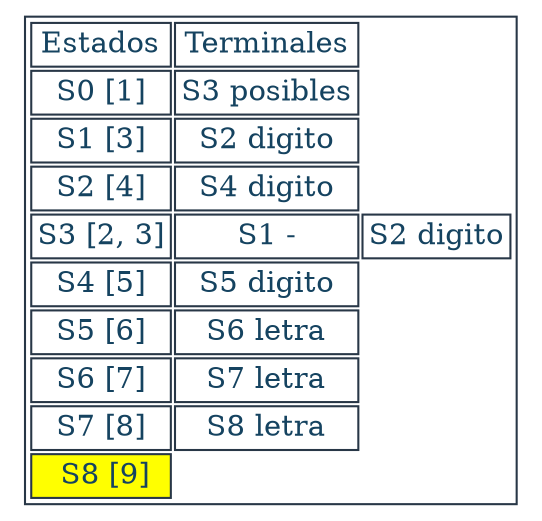 digraph T {
aHtmlTable [
   shape=plaintext
   color="#283747" fontcolor="#154360" label=<

   <table border='1' cellborder='1'>
   <tr>
      <td>Estados</td>
      <td>Terminales</td>
   </tr><tr><td>S0 [1]</td><td>S3 posibles</td></tr><tr><td>S1 [3]</td><td>S2 digito</td></tr><tr><td>S2 [4]</td><td>S4 digito</td></tr><tr><td>S3 [2, 3]</td><td>S1 -</td><td>S2 digito</td></tr><tr><td>S4 [5]</td><td>S5 digito</td></tr><tr><td>S5 [6]</td><td>S6 letra</td></tr><tr><td>S6 [7]</td><td>S7 letra</td></tr><tr><td>S7 [8]</td><td>S8 letra</td></tr><tr><td bgcolor="yellow"> S8 [9]</td></tr></table>

   >]; 

}